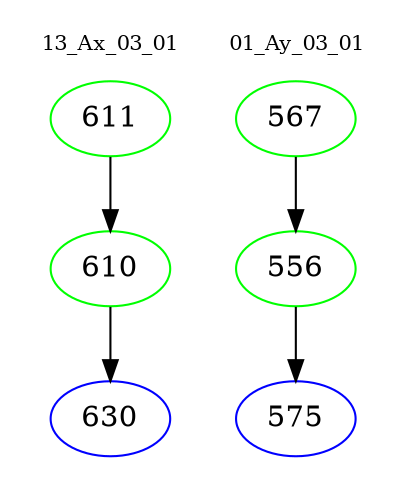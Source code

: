 digraph{
subgraph cluster_0 {
color = white
label = "13_Ax_03_01";
fontsize=10;
T0_611 [label="611", color="green"]
T0_611 -> T0_610 [color="black"]
T0_610 [label="610", color="green"]
T0_610 -> T0_630 [color="black"]
T0_630 [label="630", color="blue"]
}
subgraph cluster_1 {
color = white
label = "01_Ay_03_01";
fontsize=10;
T1_567 [label="567", color="green"]
T1_567 -> T1_556 [color="black"]
T1_556 [label="556", color="green"]
T1_556 -> T1_575 [color="black"]
T1_575 [label="575", color="blue"]
}
}
